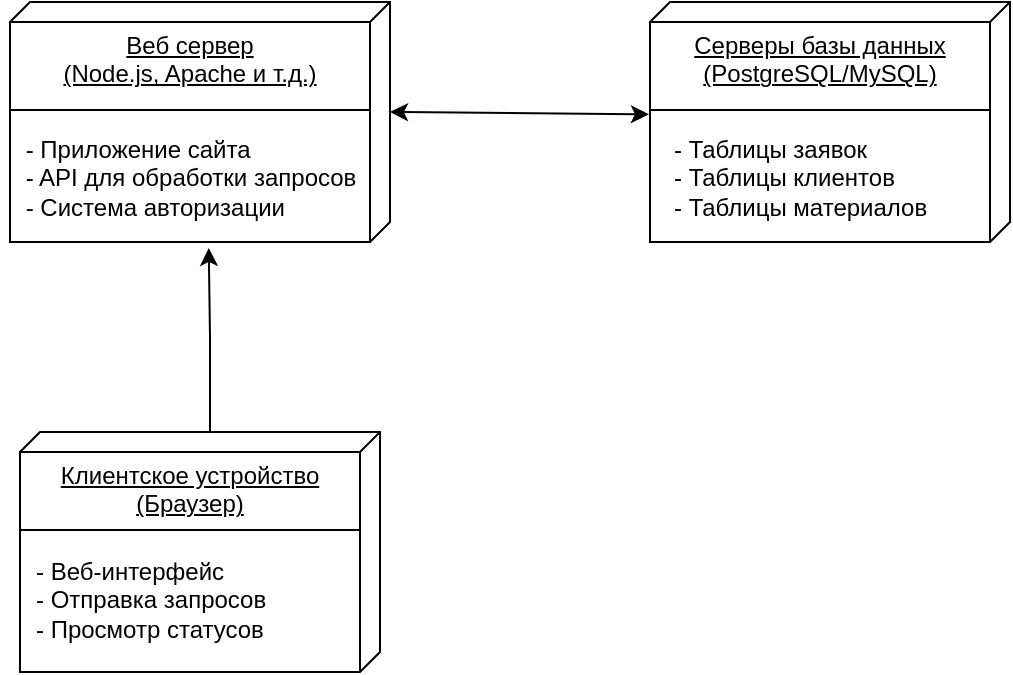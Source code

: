 <mxfile version="24.8.6">
  <diagram name="Страница — 1" id="4GShtJY68JFG46u0hEXo">
    <mxGraphModel dx="956" dy="546" grid="0" gridSize="10" guides="1" tooltips="1" connect="1" arrows="1" fold="1" page="1" pageScale="1" pageWidth="827" pageHeight="1169" math="0" shadow="0">
      <root>
        <mxCell id="0" />
        <mxCell id="1" parent="0" />
        <mxCell id="OQfiyFCq8gQEs_OBrTxf-1" value="Веб сервер&lt;div&gt;(Node.js, Apache и т.д.)&lt;/div&gt;" style="verticalAlign=top;align=center;spacingTop=8;spacingLeft=2;spacingRight=12;shape=cube;size=10;direction=south;fontStyle=4;html=1;whiteSpace=wrap;" vertex="1" parent="1">
          <mxGeometry x="150" y="250" width="190" height="120" as="geometry" />
        </mxCell>
        <mxCell id="OQfiyFCq8gQEs_OBrTxf-2" value="Серверы базы данных&lt;div&gt;(PostgreSQL/MySQL)&lt;/div&gt;" style="verticalAlign=top;align=center;spacingTop=8;spacingLeft=2;spacingRight=12;shape=cube;size=10;direction=south;fontStyle=4;html=1;whiteSpace=wrap;" vertex="1" parent="1">
          <mxGeometry x="470" y="250" width="180" height="120" as="geometry" />
        </mxCell>
        <mxCell id="OQfiyFCq8gQEs_OBrTxf-3" value="Клиентское устройство&lt;div&gt;(Браузер)&lt;/div&gt;" style="verticalAlign=top;align=center;spacingTop=8;spacingLeft=2;spacingRight=12;shape=cube;size=10;direction=south;fontStyle=4;html=1;whiteSpace=wrap;" vertex="1" parent="1">
          <mxGeometry x="155" y="465" width="180" height="120" as="geometry" />
        </mxCell>
        <mxCell id="OQfiyFCq8gQEs_OBrTxf-5" value="" style="line;strokeWidth=1;fillColor=none;align=left;verticalAlign=middle;spacingTop=-1;spacingLeft=3;spacingRight=3;rotatable=0;labelPosition=right;points=[];portConstraint=eastwest;strokeColor=inherit;" vertex="1" parent="1">
          <mxGeometry x="150" y="300" width="180" height="8" as="geometry" />
        </mxCell>
        <mxCell id="OQfiyFCq8gQEs_OBrTxf-6" value="" style="line;strokeWidth=1;fillColor=none;align=left;verticalAlign=middle;spacingTop=-1;spacingLeft=3;spacingRight=3;rotatable=0;labelPosition=right;points=[];portConstraint=eastwest;strokeColor=inherit;" vertex="1" parent="1">
          <mxGeometry x="155" y="510" width="170" height="8" as="geometry" />
        </mxCell>
        <mxCell id="OQfiyFCq8gQEs_OBrTxf-7" value="" style="line;strokeWidth=1;fillColor=none;align=left;verticalAlign=middle;spacingTop=-1;spacingLeft=3;spacingRight=3;rotatable=0;labelPosition=right;points=[];portConstraint=eastwest;strokeColor=inherit;" vertex="1" parent="1">
          <mxGeometry x="470" y="300" width="170" height="8" as="geometry" />
        </mxCell>
        <mxCell id="OQfiyFCq8gQEs_OBrTxf-8" value="&lt;div style=&quot;text-align: left;&quot;&gt;&lt;span style=&quot;background-color: initial;&quot;&gt;- Приложение сайта&lt;/span&gt;&lt;/div&gt;&lt;div style=&quot;text-align: left;&quot;&gt;- API для обработки запросов&lt;/div&gt;&lt;div style=&quot;text-align: left;&quot;&gt;- Система авторизации&lt;/div&gt;" style="text;html=1;align=center;verticalAlign=middle;resizable=0;points=[];autosize=1;strokeColor=none;fillColor=none;" vertex="1" parent="1">
          <mxGeometry x="145" y="308" width="190" height="60" as="geometry" />
        </mxCell>
        <mxCell id="OQfiyFCq8gQEs_OBrTxf-9" value="- Веб-интерфейс&lt;div&gt;- Отправка запросов&lt;/div&gt;&lt;div&gt;- Просмотр статусов&lt;/div&gt;" style="text;html=1;align=left;verticalAlign=middle;resizable=0;points=[];autosize=1;strokeColor=none;fillColor=none;" vertex="1" parent="1">
          <mxGeometry x="161" y="519" width="140" height="60" as="geometry" />
        </mxCell>
        <mxCell id="OQfiyFCq8gQEs_OBrTxf-10" value="- Таблицы заявок&lt;div&gt;- Таблицы клиентов&lt;/div&gt;&lt;div&gt;- Таблицы материалов&lt;/div&gt;" style="text;html=1;align=left;verticalAlign=middle;resizable=0;points=[];autosize=1;strokeColor=none;fillColor=none;" vertex="1" parent="1">
          <mxGeometry x="480" y="308" width="150" height="60" as="geometry" />
        </mxCell>
        <mxCell id="OQfiyFCq8gQEs_OBrTxf-12" value="" style="endArrow=classic;startArrow=classic;html=1;rounded=0;exitX=0;exitY=0;exitDx=55;exitDy=0;exitPerimeter=0;entryX=0.468;entryY=1.003;entryDx=0;entryDy=0;entryPerimeter=0;" edge="1" parent="1" source="OQfiyFCq8gQEs_OBrTxf-1" target="OQfiyFCq8gQEs_OBrTxf-2">
          <mxGeometry width="50" height="50" relative="1" as="geometry">
            <mxPoint x="390" y="420" as="sourcePoint" />
            <mxPoint x="440" y="370" as="targetPoint" />
            <Array as="points" />
          </mxGeometry>
        </mxCell>
        <mxCell id="OQfiyFCq8gQEs_OBrTxf-14" style="edgeStyle=orthogonalEdgeStyle;rounded=0;orthogonalLoop=1;jettySize=auto;html=1;exitX=0;exitY=0;exitDx=0;exitDy=85;exitPerimeter=0;entryX=1.025;entryY=0.477;entryDx=0;entryDy=0;entryPerimeter=0;" edge="1" parent="1" source="OQfiyFCq8gQEs_OBrTxf-3" target="OQfiyFCq8gQEs_OBrTxf-1">
          <mxGeometry relative="1" as="geometry" />
        </mxCell>
      </root>
    </mxGraphModel>
  </diagram>
</mxfile>
